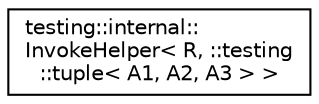 digraph "类继承关系图"
{
  edge [fontname="Helvetica",fontsize="10",labelfontname="Helvetica",labelfontsize="10"];
  node [fontname="Helvetica",fontsize="10",shape=record];
  rankdir="LR";
  Node0 [label="testing::internal::\lInvokeHelper\< R, ::testing\l::tuple\< A1, A2, A3 \> \>",height=0.2,width=0.4,color="black", fillcolor="white", style="filled",URL="$classtesting_1_1internal_1_1_invoke_helper_3_01_r_00_01_1_1testing_1_1tuple_3_01_a1_00_01_a2_00_01_a3_01_4_01_4.html"];
}
